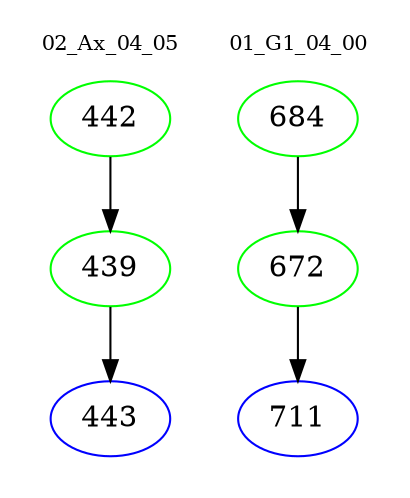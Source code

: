 digraph{
subgraph cluster_0 {
color = white
label = "02_Ax_04_05";
fontsize=10;
T0_442 [label="442", color="green"]
T0_442 -> T0_439 [color="black"]
T0_439 [label="439", color="green"]
T0_439 -> T0_443 [color="black"]
T0_443 [label="443", color="blue"]
}
subgraph cluster_1 {
color = white
label = "01_G1_04_00";
fontsize=10;
T1_684 [label="684", color="green"]
T1_684 -> T1_672 [color="black"]
T1_672 [label="672", color="green"]
T1_672 -> T1_711 [color="black"]
T1_711 [label="711", color="blue"]
}
}
